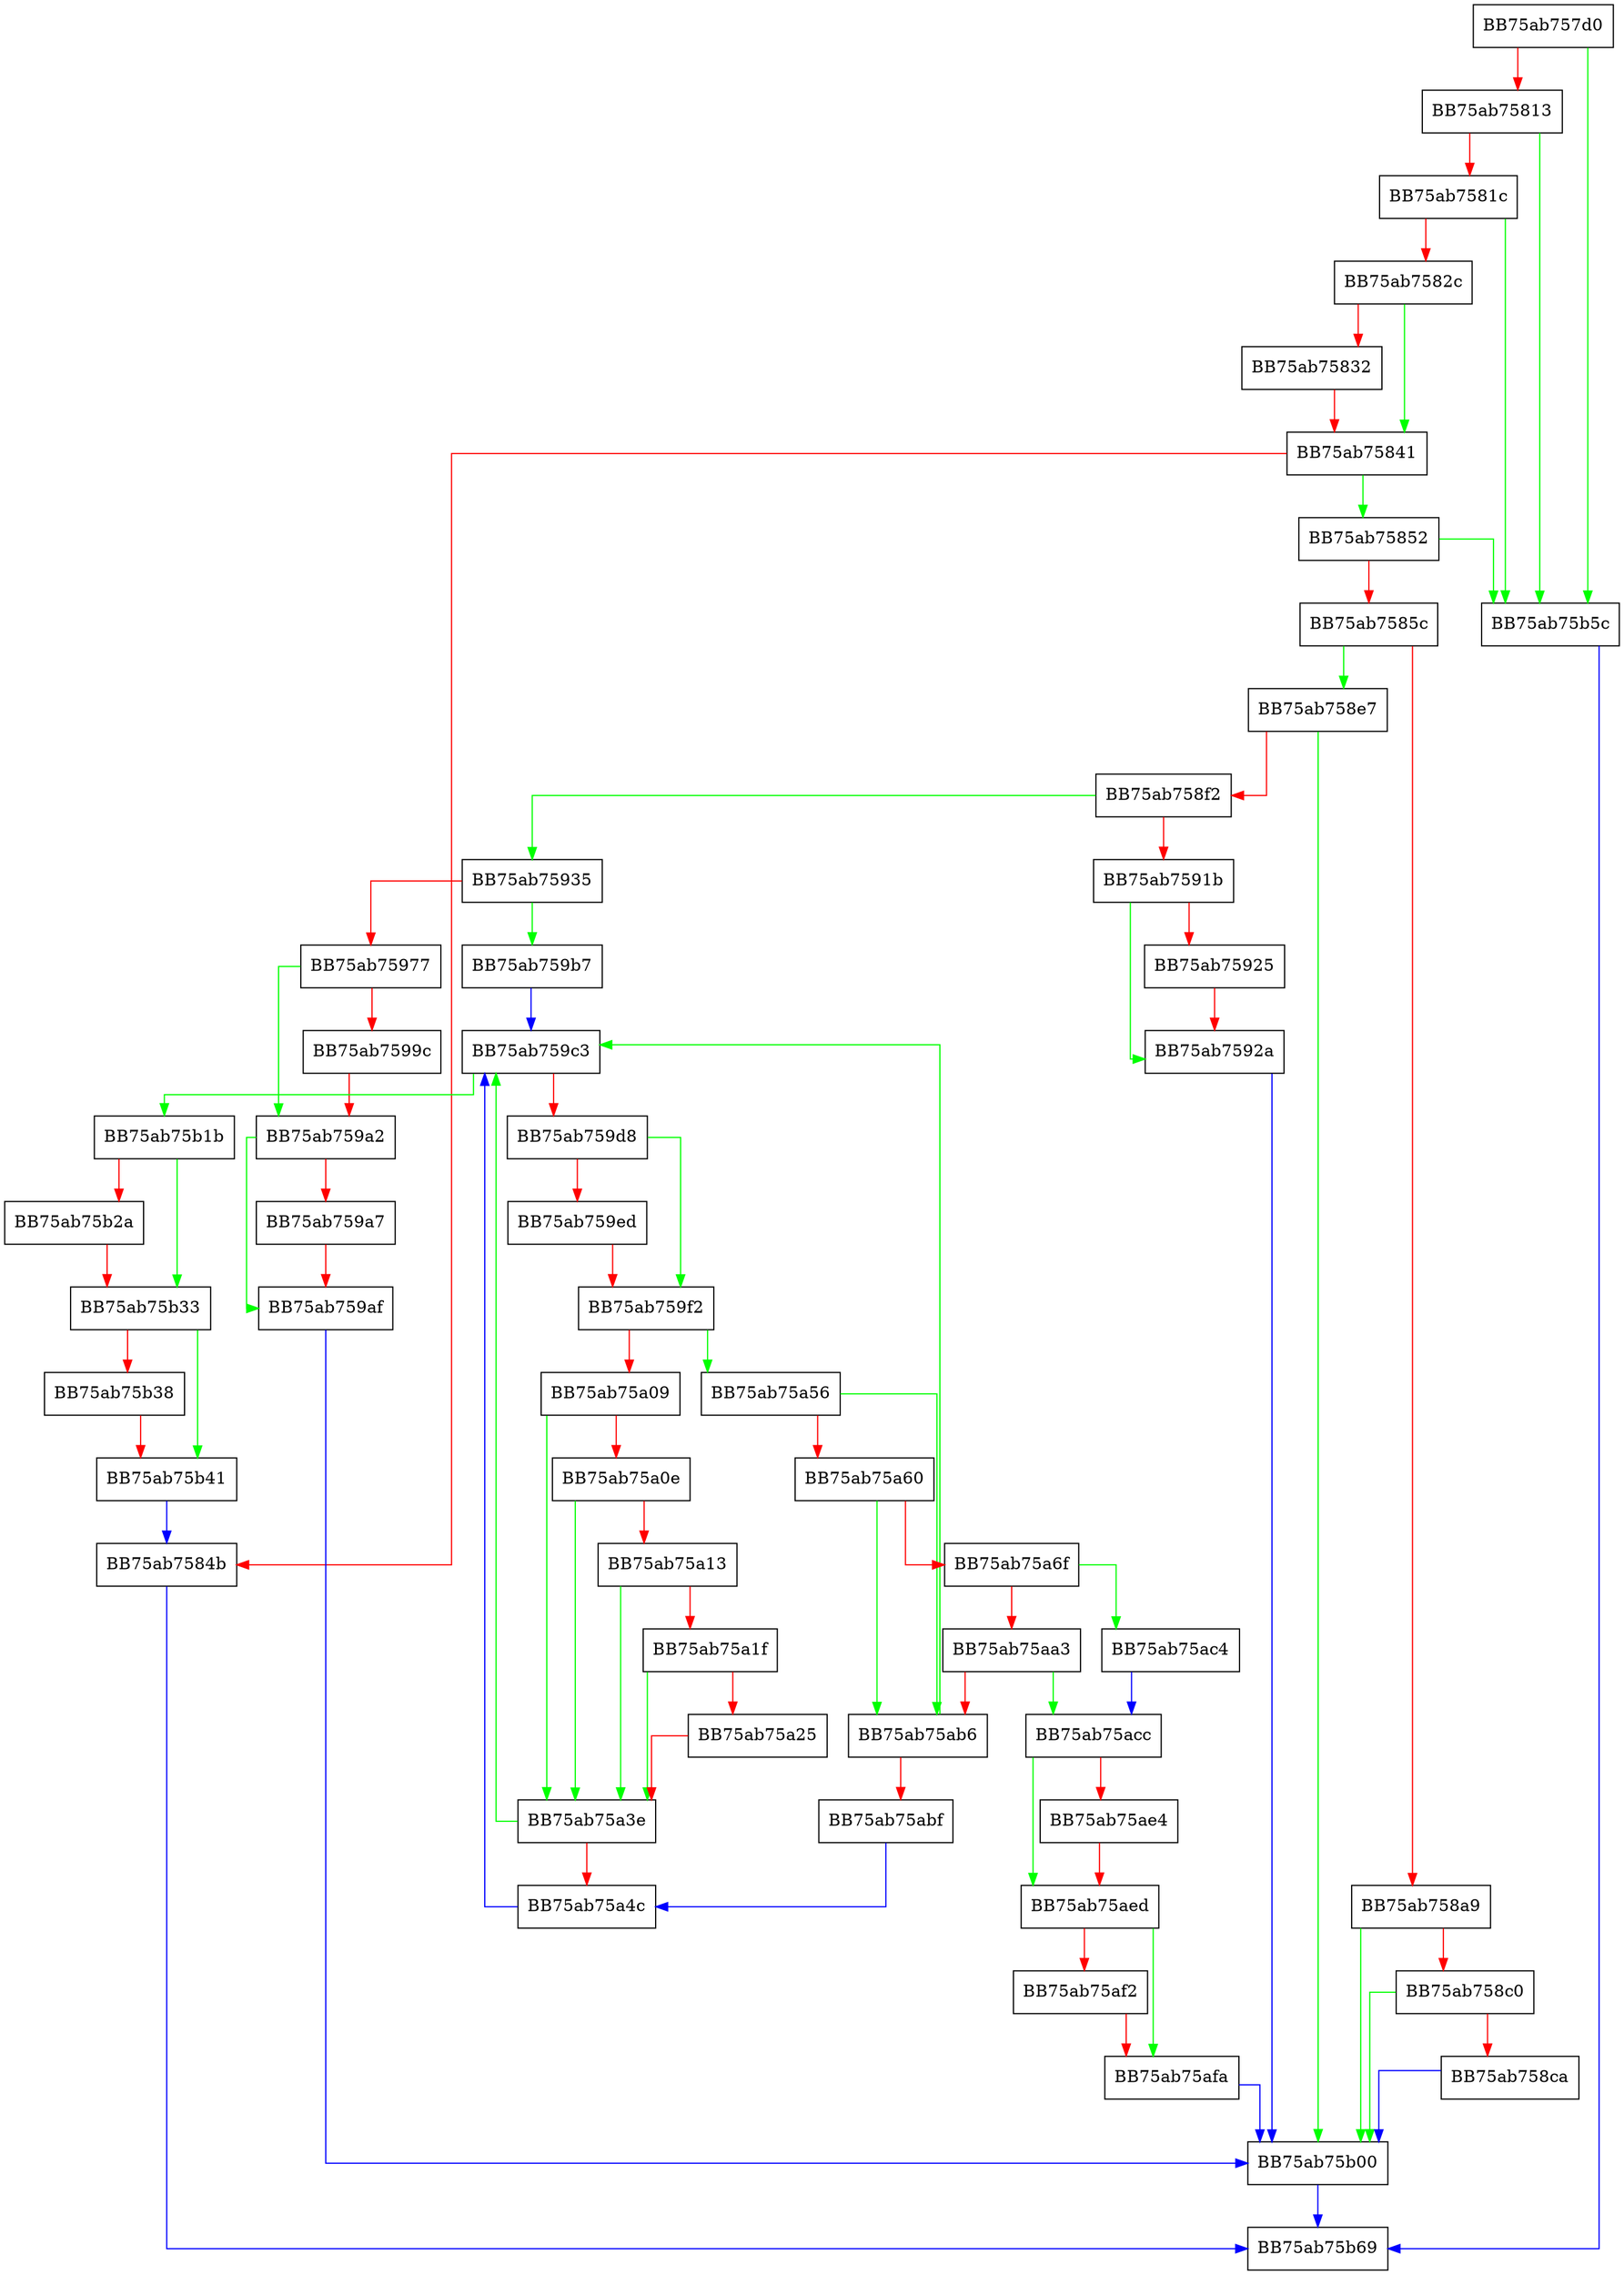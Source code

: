 digraph pfnGetProcessFromFileName {
  node [shape="box"];
  graph [splines=ortho];
  BB75ab757d0 -> BB75ab75b5c [color="green"];
  BB75ab757d0 -> BB75ab75813 [color="red"];
  BB75ab75813 -> BB75ab75b5c [color="green"];
  BB75ab75813 -> BB75ab7581c [color="red"];
  BB75ab7581c -> BB75ab75b5c [color="green"];
  BB75ab7581c -> BB75ab7582c [color="red"];
  BB75ab7582c -> BB75ab75841 [color="green"];
  BB75ab7582c -> BB75ab75832 [color="red"];
  BB75ab75832 -> BB75ab75841 [color="red"];
  BB75ab75841 -> BB75ab75852 [color="green"];
  BB75ab75841 -> BB75ab7584b [color="red"];
  BB75ab7584b -> BB75ab75b69 [color="blue"];
  BB75ab75852 -> BB75ab75b5c [color="green"];
  BB75ab75852 -> BB75ab7585c [color="red"];
  BB75ab7585c -> BB75ab758e7 [color="green"];
  BB75ab7585c -> BB75ab758a9 [color="red"];
  BB75ab758a9 -> BB75ab75b00 [color="green"];
  BB75ab758a9 -> BB75ab758c0 [color="red"];
  BB75ab758c0 -> BB75ab75b00 [color="green"];
  BB75ab758c0 -> BB75ab758ca [color="red"];
  BB75ab758ca -> BB75ab75b00 [color="blue"];
  BB75ab758e7 -> BB75ab75b00 [color="green"];
  BB75ab758e7 -> BB75ab758f2 [color="red"];
  BB75ab758f2 -> BB75ab75935 [color="green"];
  BB75ab758f2 -> BB75ab7591b [color="red"];
  BB75ab7591b -> BB75ab7592a [color="green"];
  BB75ab7591b -> BB75ab75925 [color="red"];
  BB75ab75925 -> BB75ab7592a [color="red"];
  BB75ab7592a -> BB75ab75b00 [color="blue"];
  BB75ab75935 -> BB75ab759b7 [color="green"];
  BB75ab75935 -> BB75ab75977 [color="red"];
  BB75ab75977 -> BB75ab759a2 [color="green"];
  BB75ab75977 -> BB75ab7599c [color="red"];
  BB75ab7599c -> BB75ab759a2 [color="red"];
  BB75ab759a2 -> BB75ab759af [color="green"];
  BB75ab759a2 -> BB75ab759a7 [color="red"];
  BB75ab759a7 -> BB75ab759af [color="red"];
  BB75ab759af -> BB75ab75b00 [color="blue"];
  BB75ab759b7 -> BB75ab759c3 [color="blue"];
  BB75ab759c3 -> BB75ab75b1b [color="green"];
  BB75ab759c3 -> BB75ab759d8 [color="red"];
  BB75ab759d8 -> BB75ab759f2 [color="green"];
  BB75ab759d8 -> BB75ab759ed [color="red"];
  BB75ab759ed -> BB75ab759f2 [color="red"];
  BB75ab759f2 -> BB75ab75a56 [color="green"];
  BB75ab759f2 -> BB75ab75a09 [color="red"];
  BB75ab75a09 -> BB75ab75a3e [color="green"];
  BB75ab75a09 -> BB75ab75a0e [color="red"];
  BB75ab75a0e -> BB75ab75a3e [color="green"];
  BB75ab75a0e -> BB75ab75a13 [color="red"];
  BB75ab75a13 -> BB75ab75a3e [color="green"];
  BB75ab75a13 -> BB75ab75a1f [color="red"];
  BB75ab75a1f -> BB75ab75a3e [color="green"];
  BB75ab75a1f -> BB75ab75a25 [color="red"];
  BB75ab75a25 -> BB75ab75a3e [color="red"];
  BB75ab75a3e -> BB75ab759c3 [color="green"];
  BB75ab75a3e -> BB75ab75a4c [color="red"];
  BB75ab75a4c -> BB75ab759c3 [color="blue"];
  BB75ab75a56 -> BB75ab75ab6 [color="green"];
  BB75ab75a56 -> BB75ab75a60 [color="red"];
  BB75ab75a60 -> BB75ab75ab6 [color="green"];
  BB75ab75a60 -> BB75ab75a6f [color="red"];
  BB75ab75a6f -> BB75ab75ac4 [color="green"];
  BB75ab75a6f -> BB75ab75aa3 [color="red"];
  BB75ab75aa3 -> BB75ab75acc [color="green"];
  BB75ab75aa3 -> BB75ab75ab6 [color="red"];
  BB75ab75ab6 -> BB75ab759c3 [color="green"];
  BB75ab75ab6 -> BB75ab75abf [color="red"];
  BB75ab75abf -> BB75ab75a4c [color="blue"];
  BB75ab75ac4 -> BB75ab75acc [color="blue"];
  BB75ab75acc -> BB75ab75aed [color="green"];
  BB75ab75acc -> BB75ab75ae4 [color="red"];
  BB75ab75ae4 -> BB75ab75aed [color="red"];
  BB75ab75aed -> BB75ab75afa [color="green"];
  BB75ab75aed -> BB75ab75af2 [color="red"];
  BB75ab75af2 -> BB75ab75afa [color="red"];
  BB75ab75afa -> BB75ab75b00 [color="blue"];
  BB75ab75b00 -> BB75ab75b69 [color="blue"];
  BB75ab75b1b -> BB75ab75b33 [color="green"];
  BB75ab75b1b -> BB75ab75b2a [color="red"];
  BB75ab75b2a -> BB75ab75b33 [color="red"];
  BB75ab75b33 -> BB75ab75b41 [color="green"];
  BB75ab75b33 -> BB75ab75b38 [color="red"];
  BB75ab75b38 -> BB75ab75b41 [color="red"];
  BB75ab75b41 -> BB75ab7584b [color="blue"];
  BB75ab75b5c -> BB75ab75b69 [color="blue"];
}
